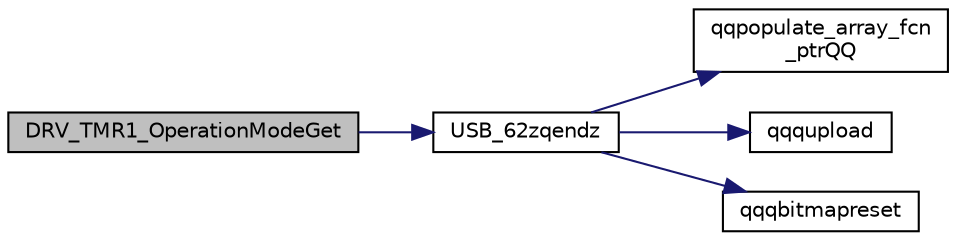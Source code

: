 digraph "DRV_TMR1_OperationModeGet"
{
  edge [fontname="Helvetica",fontsize="10",labelfontname="Helvetica",labelfontsize="10"];
  node [fontname="Helvetica",fontsize="10",shape=record];
  rankdir="LR";
  Node239 [label="DRV_TMR1_OperationModeGet",height=0.2,width=0.4,color="black", fillcolor="grey75", style="filled", fontcolor="black"];
  Node239 -> Node240 [color="midnightblue",fontsize="10",style="solid",fontname="Helvetica"];
  Node240 [label="USB_62zqendz",height=0.2,width=0.4,color="black", fillcolor="white", style="filled",URL="$inszt___u_s_b_8c.html#a070042fb68ecae81ab9cfb83b9a9abb9"];
  Node240 -> Node241 [color="midnightblue",fontsize="10",style="solid",fontname="Helvetica"];
  Node241 [label="qqpopulate_array_fcn\l_ptrQQ",height=0.2,width=0.4,color="black", fillcolor="white", style="filled",URL="$inszt___u_s_b_8c.html#a4ad6fa1bb94fc1c3ac2dc30925106081"];
  Node240 -> Node242 [color="midnightblue",fontsize="10",style="solid",fontname="Helvetica"];
  Node242 [label="qqqupload",height=0.2,width=0.4,color="black", fillcolor="white", style="filled",URL="$inszt___u_s_b_8c.html#a109761d7f84a96b5606e507bace276b5"];
  Node240 -> Node243 [color="midnightblue",fontsize="10",style="solid",fontname="Helvetica"];
  Node243 [label="qqqbitmapreset",height=0.2,width=0.4,color="black", fillcolor="white", style="filled",URL="$inszt___u_s_b_8c.html#a5688fceaed93ba591e78ee15ccb0187f"];
}
